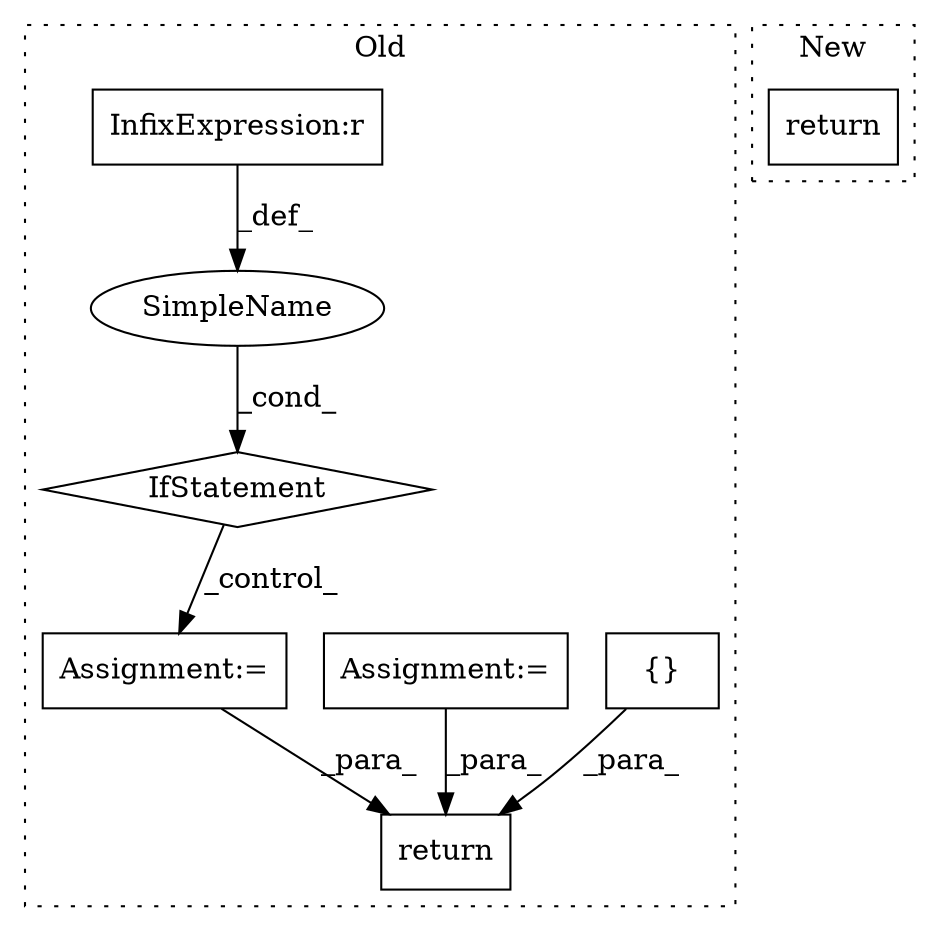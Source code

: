 digraph G {
subgraph cluster0 {
1 [label="{}" a="4" s="34118,34120" l="1,1" shape="box"];
3 [label="return" a="41" s="34087" l="7" shape="box"];
4 [label="Assignment:=" a="7" s="34069" l="1" shape="box"];
5 [label="Assignment:=" a="7" s="33988" l="1" shape="box"];
6 [label="IfStatement" a="25" s="34039,34055" l="4,2" shape="diamond"];
7 [label="SimpleName" a="42" s="" l="" shape="ellipse"];
8 [label="InfixExpression:r" a="27" s="34047" l="4" shape="box"];
label = "Old";
style="dotted";
}
subgraph cluster1 {
2 [label="return" a="41" s="33879" l="7" shape="box"];
label = "New";
style="dotted";
}
1 -> 3 [label="_para_"];
4 -> 3 [label="_para_"];
5 -> 3 [label="_para_"];
6 -> 4 [label="_control_"];
7 -> 6 [label="_cond_"];
8 -> 7 [label="_def_"];
}